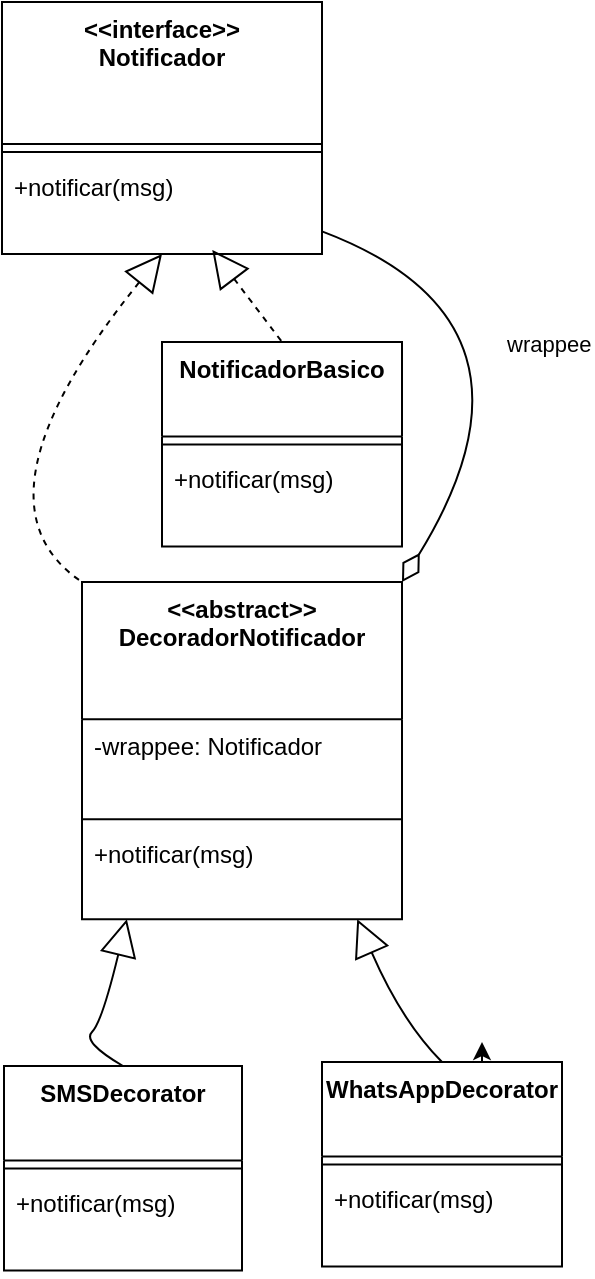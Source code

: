 <mxfile version="26.2.14">
  <diagram name="Página-1" id="_VXuSuYcEN7Ru4z9_0fD">
    <mxGraphModel dx="818" dy="1609" grid="1" gridSize="10" guides="1" tooltips="1" connect="1" arrows="1" fold="1" page="1" pageScale="1" pageWidth="827" pageHeight="1169" math="0" shadow="0">
      <root>
        <mxCell id="0" />
        <mxCell id="1" parent="0" />
        <mxCell id="jbTKPjCPbMfSO4bHR7Ny-1" value="&lt;&lt;interface&gt;&gt;&#xa;Notificador" style="swimlane;fontStyle=1;align=center;verticalAlign=top;childLayout=stackLayout;horizontal=1;startSize=71;horizontalStack=0;resizeParent=1;resizeParentMax=0;resizeLast=0;collapsible=0;marginBottom=0;" vertex="1" parent="1">
          <mxGeometry x="160" y="-50" width="160" height="126" as="geometry" />
        </mxCell>
        <mxCell id="jbTKPjCPbMfSO4bHR7Ny-2" style="line;strokeWidth=1;fillColor=none;align=left;verticalAlign=middle;spacingTop=-1;spacingLeft=3;spacingRight=3;rotatable=0;labelPosition=right;points=[];portConstraint=eastwest;strokeColor=inherit;" vertex="1" parent="jbTKPjCPbMfSO4bHR7Ny-1">
          <mxGeometry y="71" width="160" height="8" as="geometry" />
        </mxCell>
        <mxCell id="jbTKPjCPbMfSO4bHR7Ny-3" value="+notificar(msg)" style="text;strokeColor=none;fillColor=none;align=left;verticalAlign=top;spacingLeft=4;spacingRight=4;overflow=hidden;rotatable=0;points=[[0,0.5],[1,0.5]];portConstraint=eastwest;" vertex="1" parent="jbTKPjCPbMfSO4bHR7Ny-1">
          <mxGeometry y="79" width="160" height="47" as="geometry" />
        </mxCell>
        <mxCell id="jbTKPjCPbMfSO4bHR7Ny-4" value="NotificadorBasico" style="swimlane;fontStyle=1;align=center;verticalAlign=top;childLayout=stackLayout;horizontal=1;startSize=47.2;horizontalStack=0;resizeParent=1;resizeParentMax=0;resizeLast=0;collapsible=0;marginBottom=0;" vertex="1" parent="1">
          <mxGeometry x="240" y="120" width="120" height="102.2" as="geometry" />
        </mxCell>
        <mxCell id="jbTKPjCPbMfSO4bHR7Ny-5" style="line;strokeWidth=1;fillColor=none;align=left;verticalAlign=middle;spacingTop=-1;spacingLeft=3;spacingRight=3;rotatable=0;labelPosition=right;points=[];portConstraint=eastwest;strokeColor=inherit;" vertex="1" parent="jbTKPjCPbMfSO4bHR7Ny-4">
          <mxGeometry y="47.2" width="120" height="8" as="geometry" />
        </mxCell>
        <mxCell id="jbTKPjCPbMfSO4bHR7Ny-6" value="+notificar(msg)" style="text;strokeColor=none;fillColor=none;align=left;verticalAlign=top;spacingLeft=4;spacingRight=4;overflow=hidden;rotatable=0;points=[[0,0.5],[1,0.5]];portConstraint=eastwest;" vertex="1" parent="jbTKPjCPbMfSO4bHR7Ny-4">
          <mxGeometry y="55.2" width="120" height="47" as="geometry" />
        </mxCell>
        <mxCell id="jbTKPjCPbMfSO4bHR7Ny-7" value="&lt;&lt;abstract&gt;&gt;&#xa;DecoradorNotificador" style="swimlane;fontStyle=1;align=center;verticalAlign=top;childLayout=stackLayout;horizontal=1;startSize=68.571;horizontalStack=0;resizeParent=1;resizeParentMax=0;resizeLast=0;collapsible=0;marginBottom=0;" vertex="1" parent="1">
          <mxGeometry x="200" y="240" width="160" height="168.571" as="geometry" />
        </mxCell>
        <mxCell id="jbTKPjCPbMfSO4bHR7Ny-8" value="-wrappee: Notificador" style="text;strokeColor=none;fillColor=none;align=left;verticalAlign=top;spacingLeft=4;spacingRight=4;overflow=hidden;rotatable=0;points=[[0,0.5],[1,0.5]];portConstraint=eastwest;" vertex="1" parent="jbTKPjCPbMfSO4bHR7Ny-7">
          <mxGeometry y="68.571" width="160" height="46" as="geometry" />
        </mxCell>
        <mxCell id="jbTKPjCPbMfSO4bHR7Ny-9" style="line;strokeWidth=1;fillColor=none;align=left;verticalAlign=middle;spacingTop=-1;spacingLeft=3;spacingRight=3;rotatable=0;labelPosition=right;points=[];portConstraint=eastwest;strokeColor=inherit;" vertex="1" parent="jbTKPjCPbMfSO4bHR7Ny-7">
          <mxGeometry y="114.571" width="160" height="8" as="geometry" />
        </mxCell>
        <mxCell id="jbTKPjCPbMfSO4bHR7Ny-10" value="+notificar(msg)" style="text;strokeColor=none;fillColor=none;align=left;verticalAlign=top;spacingLeft=4;spacingRight=4;overflow=hidden;rotatable=0;points=[[0,0.5],[1,0.5]];portConstraint=eastwest;" vertex="1" parent="jbTKPjCPbMfSO4bHR7Ny-7">
          <mxGeometry y="122.571" width="160" height="46" as="geometry" />
        </mxCell>
        <mxCell id="jbTKPjCPbMfSO4bHR7Ny-11" value="SMSDecorator" style="swimlane;fontStyle=1;align=center;verticalAlign=top;childLayout=stackLayout;horizontal=1;startSize=47.2;horizontalStack=0;resizeParent=1;resizeParentMax=0;resizeLast=0;collapsible=0;marginBottom=0;" vertex="1" parent="1">
          <mxGeometry x="161" y="482" width="119" height="102.2" as="geometry" />
        </mxCell>
        <mxCell id="jbTKPjCPbMfSO4bHR7Ny-12" style="line;strokeWidth=1;fillColor=none;align=left;verticalAlign=middle;spacingTop=-1;spacingLeft=3;spacingRight=3;rotatable=0;labelPosition=right;points=[];portConstraint=eastwest;strokeColor=inherit;" vertex="1" parent="jbTKPjCPbMfSO4bHR7Ny-11">
          <mxGeometry y="47.2" width="119" height="8" as="geometry" />
        </mxCell>
        <mxCell id="jbTKPjCPbMfSO4bHR7Ny-13" value="+notificar(msg)" style="text;strokeColor=none;fillColor=none;align=left;verticalAlign=top;spacingLeft=4;spacingRight=4;overflow=hidden;rotatable=0;points=[[0,0.5],[1,0.5]];portConstraint=eastwest;" vertex="1" parent="jbTKPjCPbMfSO4bHR7Ny-11">
          <mxGeometry y="55.2" width="119" height="47" as="geometry" />
        </mxCell>
        <mxCell id="jbTKPjCPbMfSO4bHR7Ny-22" style="edgeStyle=orthogonalEdgeStyle;rounded=0;orthogonalLoop=1;jettySize=auto;html=1;exitX=0.5;exitY=0;exitDx=0;exitDy=0;" edge="1" parent="1" source="jbTKPjCPbMfSO4bHR7Ny-14">
          <mxGeometry relative="1" as="geometry">
            <mxPoint x="400" y="470" as="targetPoint" />
          </mxGeometry>
        </mxCell>
        <mxCell id="jbTKPjCPbMfSO4bHR7Ny-14" value="WhatsAppDecorator" style="swimlane;fontStyle=1;align=center;verticalAlign=top;childLayout=stackLayout;horizontal=1;startSize=47.2;horizontalStack=0;resizeParent=1;resizeParentMax=0;resizeLast=0;collapsible=0;marginBottom=0;" vertex="1" parent="1">
          <mxGeometry x="320" y="480" width="120" height="102.2" as="geometry" />
        </mxCell>
        <mxCell id="jbTKPjCPbMfSO4bHR7Ny-15" style="line;strokeWidth=1;fillColor=none;align=left;verticalAlign=middle;spacingTop=-1;spacingLeft=3;spacingRight=3;rotatable=0;labelPosition=right;points=[];portConstraint=eastwest;strokeColor=inherit;" vertex="1" parent="jbTKPjCPbMfSO4bHR7Ny-14">
          <mxGeometry y="47.2" width="120" height="8" as="geometry" />
        </mxCell>
        <mxCell id="jbTKPjCPbMfSO4bHR7Ny-16" value="+notificar(msg)" style="text;strokeColor=none;fillColor=none;align=left;verticalAlign=top;spacingLeft=4;spacingRight=4;overflow=hidden;rotatable=0;points=[[0,0.5],[1,0.5]];portConstraint=eastwest;" vertex="1" parent="jbTKPjCPbMfSO4bHR7Ny-14">
          <mxGeometry y="55.2" width="120" height="47" as="geometry" />
        </mxCell>
        <mxCell id="jbTKPjCPbMfSO4bHR7Ny-17" value="" style="curved=1;dashed=1;startArrow=block;startSize=16;startFill=0;endArrow=none;entryX=0.5;entryY=0;rounded=0;exitX=0.657;exitY=0.957;exitDx=0;exitDy=0;exitPerimeter=0;" edge="1" parent="1" source="jbTKPjCPbMfSO4bHR7Ny-3" target="jbTKPjCPbMfSO4bHR7Ny-4">
          <mxGeometry relative="1" as="geometry">
            <Array as="points" />
            <mxPoint x="290" y="100" as="sourcePoint" />
          </mxGeometry>
        </mxCell>
        <mxCell id="jbTKPjCPbMfSO4bHR7Ny-18" value="" style="curved=1;dashed=1;startArrow=block;startSize=16;startFill=0;endArrow=none;exitX=0.5;exitY=1;rounded=0;entryX=0;entryY=0;entryDx=0;entryDy=0;" edge="1" parent="1" source="jbTKPjCPbMfSO4bHR7Ny-1" target="jbTKPjCPbMfSO4bHR7Ny-7">
          <mxGeometry relative="1" as="geometry">
            <Array as="points">
              <mxPoint x="140" y="200" />
            </Array>
            <mxPoint x="140" y="300" as="targetPoint" />
          </mxGeometry>
        </mxCell>
        <mxCell id="jbTKPjCPbMfSO4bHR7Ny-19" value="" style="curved=1;startArrow=block;startSize=16;startFill=0;endArrow=none;exitX=0.14;exitY=1;entryX=0.5;entryY=0;rounded=0;" edge="1" parent="1" source="jbTKPjCPbMfSO4bHR7Ny-7" target="jbTKPjCPbMfSO4bHR7Ny-11">
          <mxGeometry relative="1" as="geometry">
            <Array as="points">
              <mxPoint x="210" y="460" />
              <mxPoint x="200" y="470" />
            </Array>
          </mxGeometry>
        </mxCell>
        <mxCell id="jbTKPjCPbMfSO4bHR7Ny-20" value="" style="curved=1;startArrow=block;startSize=16;startFill=0;endArrow=none;exitX=0.86;exitY=1;entryX=0.5;entryY=0;rounded=0;" edge="1" parent="1" source="jbTKPjCPbMfSO4bHR7Ny-7" target="jbTKPjCPbMfSO4bHR7Ny-14">
          <mxGeometry relative="1" as="geometry">
            <Array as="points">
              <mxPoint x="360" y="460" />
            </Array>
          </mxGeometry>
        </mxCell>
        <mxCell id="jbTKPjCPbMfSO4bHR7Ny-21" value="wrappee" style="curved=1;startArrow=diamondThin;startSize=14;startFill=0;endArrow=none;entryX=1;entryY=0.91;rounded=0;exitX=1;exitY=0;exitDx=0;exitDy=0;" edge="1" parent="1" source="jbTKPjCPbMfSO4bHR7Ny-7" target="jbTKPjCPbMfSO4bHR7Ny-1">
          <mxGeometry relative="1" as="geometry">
            <Array as="points">
              <mxPoint x="440" y="110" />
            </Array>
            <mxPoint x="370" y="220" as="sourcePoint" />
          </mxGeometry>
        </mxCell>
      </root>
    </mxGraphModel>
  </diagram>
</mxfile>
